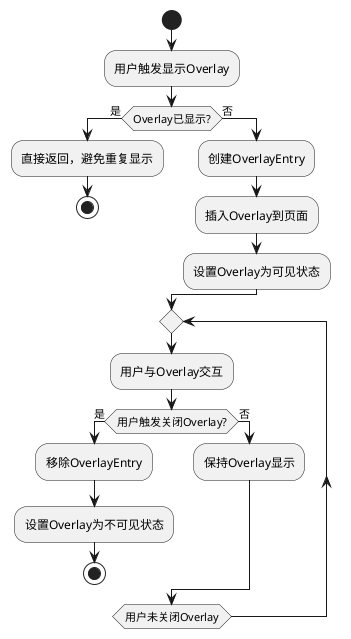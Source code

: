 @startuml 通用Overlay弹窗流程图

start
:用户触发显示Overlay;
if (Overlay已显示?) then (是)
  :直接返回，避免重复显示;
  stop
else (否)
  :创建OverlayEntry;
  :插入Overlay到页面;
  :设置Overlay为可见状态;
endif

repeat
    :用户与Overlay交互;
    if (用户触发关闭Overlay?) then (是)
    :移除OverlayEntry;
    :设置Overlay为不可见状态;
    stop
    else (否)
    :保持Overlay显示;
    endif
repeat while (用户未关闭Overlay)

@enduml